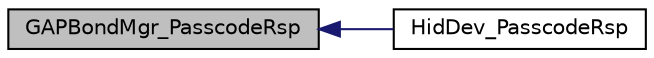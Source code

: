 digraph "GAPBondMgr_PasscodeRsp"
{
  edge [fontname="Helvetica",fontsize="10",labelfontname="Helvetica",labelfontsize="10"];
  node [fontname="Helvetica",fontsize="10",shape=record];
  rankdir="LR";
  Node1 [label="GAPBondMgr_PasscodeRsp",height=0.2,width=0.4,color="black", fillcolor="grey75", style="filled" fontcolor="black"];
  Node1 -> Node2 [dir="back",color="midnightblue",fontsize="10",style="solid",fontname="Helvetica"];
  Node2 [label="HidDev_PasscodeRsp",height=0.2,width=0.4,color="black", fillcolor="white", style="filled",URL="$hiddev_8h.html#a907100cc8f52da99f70f79cde0edd456"];
}
